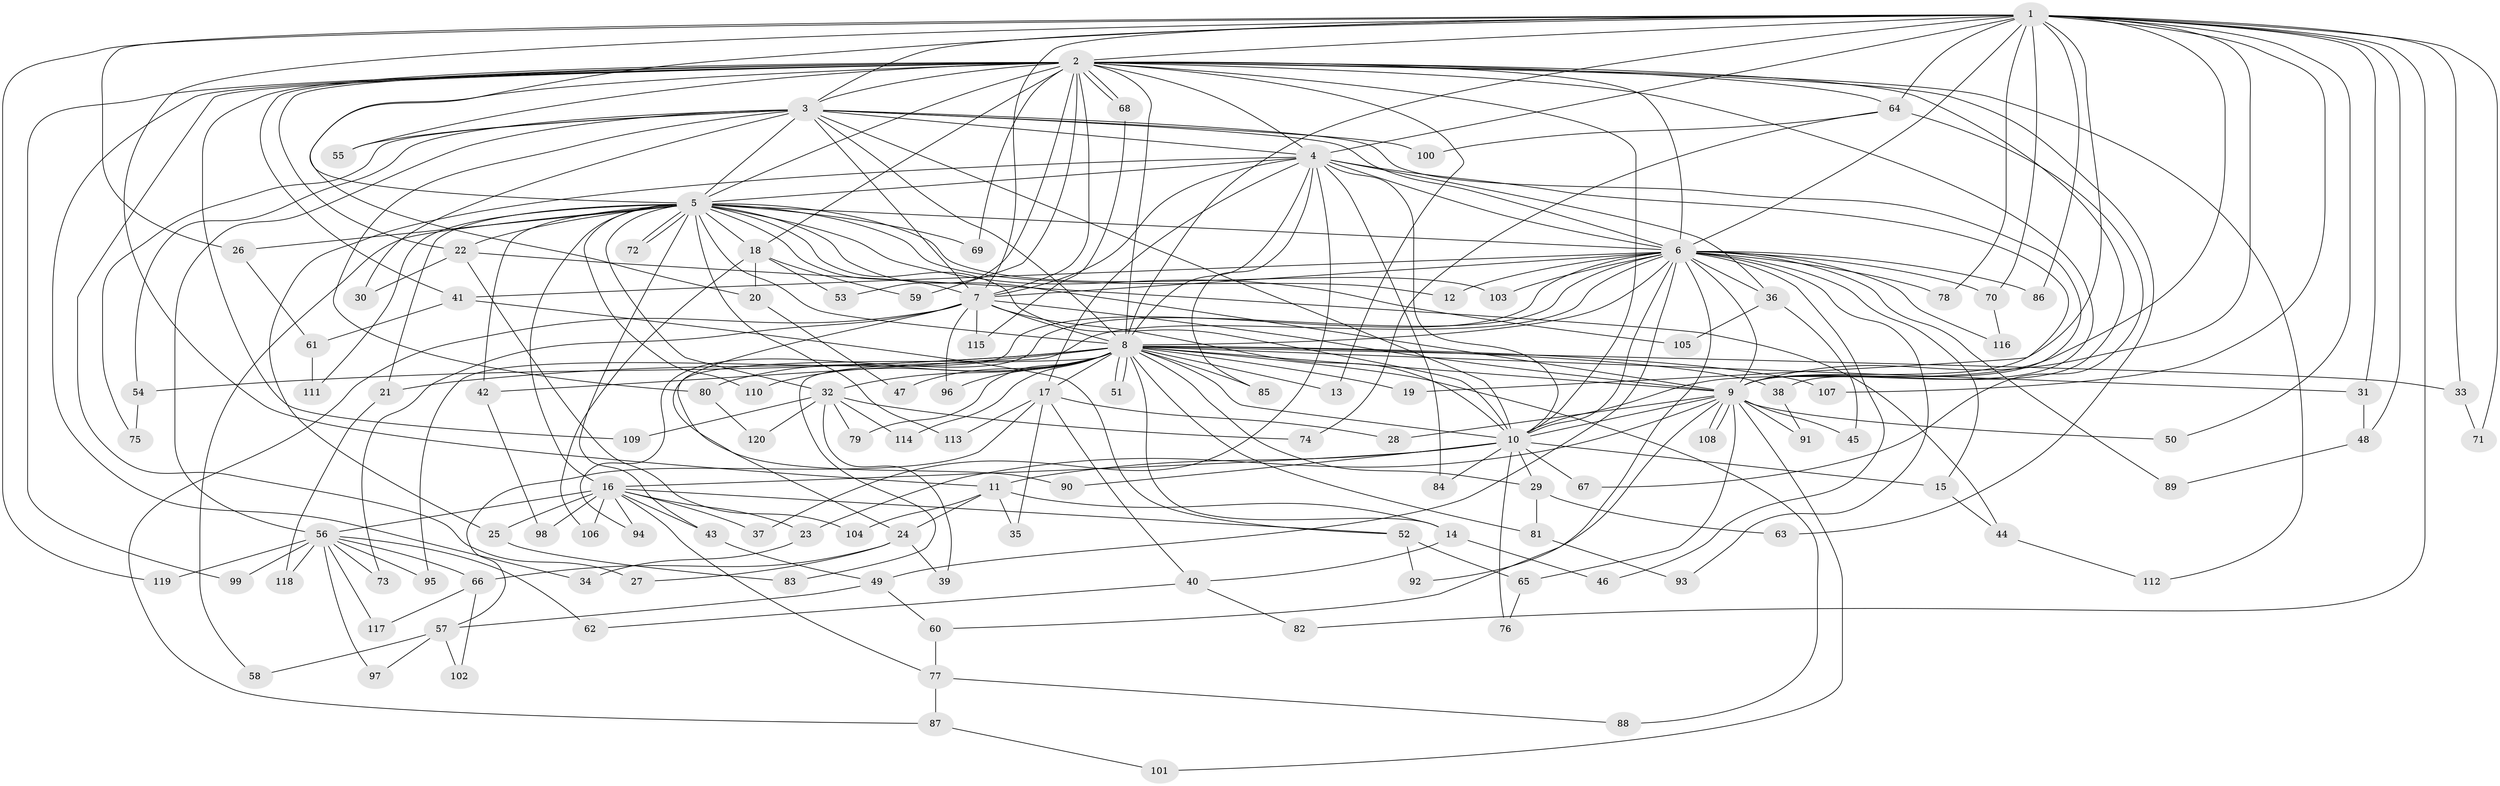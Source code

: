 // coarse degree distribution, {20: 0.011363636363636364, 25: 0.011363636363636364, 12: 0.011363636363636364, 22: 0.022727272727272728, 32: 0.011363636363636364, 13: 0.011363636363636364, 30: 0.011363636363636364, 9: 0.022727272727272728, 2: 0.5227272727272727, 4: 0.06818181818181818, 3: 0.19318181818181818, 11: 0.022727272727272728, 5: 0.045454545454545456, 8: 0.011363636363636364, 6: 0.011363636363636364, 1: 0.011363636363636364}
// Generated by graph-tools (version 1.1) at 2025/23/03/03/25 07:23:43]
// undirected, 120 vertices, 265 edges
graph export_dot {
graph [start="1"]
  node [color=gray90,style=filled];
  1;
  2;
  3;
  4;
  5;
  6;
  7;
  8;
  9;
  10;
  11;
  12;
  13;
  14;
  15;
  16;
  17;
  18;
  19;
  20;
  21;
  22;
  23;
  24;
  25;
  26;
  27;
  28;
  29;
  30;
  31;
  32;
  33;
  34;
  35;
  36;
  37;
  38;
  39;
  40;
  41;
  42;
  43;
  44;
  45;
  46;
  47;
  48;
  49;
  50;
  51;
  52;
  53;
  54;
  55;
  56;
  57;
  58;
  59;
  60;
  61;
  62;
  63;
  64;
  65;
  66;
  67;
  68;
  69;
  70;
  71;
  72;
  73;
  74;
  75;
  76;
  77;
  78;
  79;
  80;
  81;
  82;
  83;
  84;
  85;
  86;
  87;
  88;
  89;
  90;
  91;
  92;
  93;
  94;
  95;
  96;
  97;
  98;
  99;
  100;
  101;
  102;
  103;
  104;
  105;
  106;
  107;
  108;
  109;
  110;
  111;
  112;
  113;
  114;
  115;
  116;
  117;
  118;
  119;
  120;
  1 -- 2;
  1 -- 3;
  1 -- 4;
  1 -- 5;
  1 -- 6;
  1 -- 7;
  1 -- 8;
  1 -- 9;
  1 -- 10;
  1 -- 11;
  1 -- 19;
  1 -- 26;
  1 -- 31;
  1 -- 33;
  1 -- 48;
  1 -- 50;
  1 -- 64;
  1 -- 70;
  1 -- 71;
  1 -- 78;
  1 -- 82;
  1 -- 86;
  1 -- 107;
  1 -- 119;
  2 -- 3;
  2 -- 4;
  2 -- 5;
  2 -- 6;
  2 -- 7;
  2 -- 8;
  2 -- 9;
  2 -- 10;
  2 -- 13;
  2 -- 18;
  2 -- 20;
  2 -- 22;
  2 -- 27;
  2 -- 34;
  2 -- 38;
  2 -- 41;
  2 -- 53;
  2 -- 55;
  2 -- 59;
  2 -- 63;
  2 -- 64;
  2 -- 68;
  2 -- 68;
  2 -- 69;
  2 -- 99;
  2 -- 109;
  2 -- 112;
  3 -- 4;
  3 -- 5;
  3 -- 6;
  3 -- 7;
  3 -- 8;
  3 -- 9;
  3 -- 10;
  3 -- 30;
  3 -- 54;
  3 -- 55;
  3 -- 56;
  3 -- 75;
  3 -- 80;
  3 -- 100;
  4 -- 5;
  4 -- 6;
  4 -- 7;
  4 -- 8;
  4 -- 9;
  4 -- 10;
  4 -- 17;
  4 -- 25;
  4 -- 36;
  4 -- 37;
  4 -- 84;
  4 -- 85;
  5 -- 6;
  5 -- 7;
  5 -- 8;
  5 -- 9;
  5 -- 10;
  5 -- 12;
  5 -- 16;
  5 -- 18;
  5 -- 21;
  5 -- 22;
  5 -- 26;
  5 -- 32;
  5 -- 42;
  5 -- 43;
  5 -- 58;
  5 -- 69;
  5 -- 72;
  5 -- 72;
  5 -- 103;
  5 -- 105;
  5 -- 110;
  5 -- 111;
  5 -- 113;
  6 -- 7;
  6 -- 8;
  6 -- 9;
  6 -- 10;
  6 -- 12;
  6 -- 15;
  6 -- 24;
  6 -- 36;
  6 -- 41;
  6 -- 46;
  6 -- 49;
  6 -- 60;
  6 -- 70;
  6 -- 78;
  6 -- 86;
  6 -- 89;
  6 -- 93;
  6 -- 94;
  6 -- 95;
  6 -- 103;
  6 -- 116;
  7 -- 8;
  7 -- 9;
  7 -- 10;
  7 -- 73;
  7 -- 87;
  7 -- 90;
  7 -- 96;
  7 -- 115;
  8 -- 9;
  8 -- 10;
  8 -- 13;
  8 -- 14;
  8 -- 17;
  8 -- 19;
  8 -- 21;
  8 -- 29;
  8 -- 31;
  8 -- 32;
  8 -- 33;
  8 -- 38;
  8 -- 42;
  8 -- 47;
  8 -- 51;
  8 -- 51;
  8 -- 54;
  8 -- 79;
  8 -- 80;
  8 -- 81;
  8 -- 83;
  8 -- 85;
  8 -- 88;
  8 -- 96;
  8 -- 107;
  8 -- 110;
  8 -- 114;
  9 -- 10;
  9 -- 23;
  9 -- 28;
  9 -- 45;
  9 -- 50;
  9 -- 65;
  9 -- 91;
  9 -- 92;
  9 -- 101;
  9 -- 108;
  9 -- 108;
  10 -- 11;
  10 -- 15;
  10 -- 16;
  10 -- 29;
  10 -- 67;
  10 -- 76;
  10 -- 84;
  10 -- 90;
  11 -- 14;
  11 -- 24;
  11 -- 35;
  11 -- 104;
  14 -- 40;
  14 -- 46;
  15 -- 44;
  16 -- 23;
  16 -- 25;
  16 -- 37;
  16 -- 43;
  16 -- 52;
  16 -- 56;
  16 -- 77;
  16 -- 94;
  16 -- 98;
  16 -- 106;
  17 -- 28;
  17 -- 35;
  17 -- 40;
  17 -- 57;
  17 -- 113;
  18 -- 20;
  18 -- 53;
  18 -- 59;
  18 -- 106;
  20 -- 47;
  21 -- 118;
  22 -- 30;
  22 -- 44;
  22 -- 104;
  23 -- 34;
  24 -- 27;
  24 -- 39;
  24 -- 66;
  25 -- 83;
  26 -- 61;
  29 -- 63;
  29 -- 81;
  31 -- 48;
  32 -- 39;
  32 -- 74;
  32 -- 79;
  32 -- 109;
  32 -- 114;
  32 -- 120;
  33 -- 71;
  36 -- 45;
  36 -- 105;
  38 -- 91;
  40 -- 62;
  40 -- 82;
  41 -- 52;
  41 -- 61;
  42 -- 98;
  43 -- 49;
  44 -- 112;
  48 -- 89;
  49 -- 57;
  49 -- 60;
  52 -- 65;
  52 -- 92;
  54 -- 75;
  56 -- 62;
  56 -- 66;
  56 -- 73;
  56 -- 95;
  56 -- 97;
  56 -- 99;
  56 -- 117;
  56 -- 118;
  56 -- 119;
  57 -- 58;
  57 -- 97;
  57 -- 102;
  60 -- 77;
  61 -- 111;
  64 -- 67;
  64 -- 74;
  64 -- 100;
  65 -- 76;
  66 -- 102;
  66 -- 117;
  68 -- 115;
  70 -- 116;
  77 -- 87;
  77 -- 88;
  80 -- 120;
  81 -- 93;
  87 -- 101;
}
